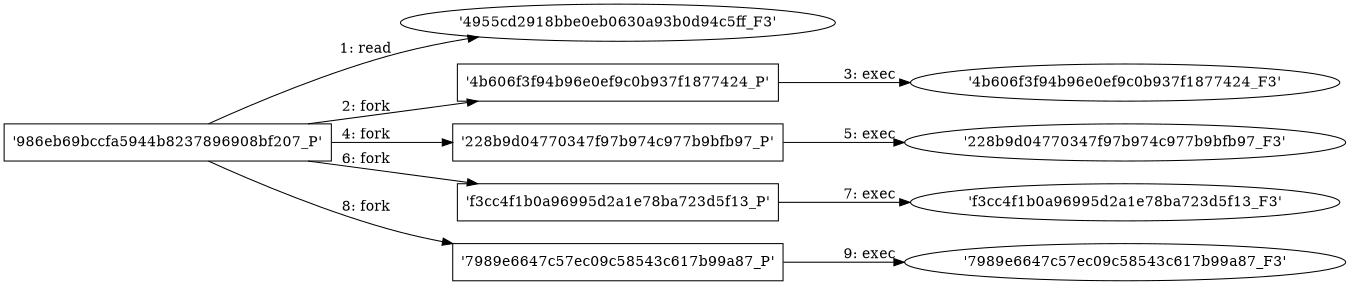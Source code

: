 digraph "D:\Learning\Paper\apt\基于CTI的攻击预警\Dataset\攻击图\ASGfromALLCTI\Can you spot the 6 signs of a scam.dot" {
rankdir="LR"
size="9"
fixedsize="false"
splines="true"
nodesep=0.3
ranksep=0
fontsize=10
overlap="scalexy"
engine= "neato"
	"'4955cd2918bbe0eb0630a93b0d94c5ff_F3'" [node_type=file shape=ellipse]
	"'986eb69bccfa5944b8237896908bf207_P'" [node_type=Process shape=box]
	"'986eb69bccfa5944b8237896908bf207_P'" -> "'4955cd2918bbe0eb0630a93b0d94c5ff_F3'" [label="1: read"]
	"'986eb69bccfa5944b8237896908bf207_P'" [node_type=Process shape=box]
	"'4b606f3f94b96e0ef9c0b937f1877424_P'" [node_type=Process shape=box]
	"'986eb69bccfa5944b8237896908bf207_P'" -> "'4b606f3f94b96e0ef9c0b937f1877424_P'" [label="2: fork"]
	"'4b606f3f94b96e0ef9c0b937f1877424_P'" [node_type=Process shape=box]
	"'4b606f3f94b96e0ef9c0b937f1877424_F3'" [node_type=File shape=ellipse]
	"'4b606f3f94b96e0ef9c0b937f1877424_P'" -> "'4b606f3f94b96e0ef9c0b937f1877424_F3'" [label="3: exec"]
	"'986eb69bccfa5944b8237896908bf207_P'" [node_type=Process shape=box]
	"'228b9d04770347f97b974c977b9bfb97_P'" [node_type=Process shape=box]
	"'986eb69bccfa5944b8237896908bf207_P'" -> "'228b9d04770347f97b974c977b9bfb97_P'" [label="4: fork"]
	"'228b9d04770347f97b974c977b9bfb97_P'" [node_type=Process shape=box]
	"'228b9d04770347f97b974c977b9bfb97_F3'" [node_type=File shape=ellipse]
	"'228b9d04770347f97b974c977b9bfb97_P'" -> "'228b9d04770347f97b974c977b9bfb97_F3'" [label="5: exec"]
	"'986eb69bccfa5944b8237896908bf207_P'" [node_type=Process shape=box]
	"'f3cc4f1b0a96995d2a1e78ba723d5f13_P'" [node_type=Process shape=box]
	"'986eb69bccfa5944b8237896908bf207_P'" -> "'f3cc4f1b0a96995d2a1e78ba723d5f13_P'" [label="6: fork"]
	"'f3cc4f1b0a96995d2a1e78ba723d5f13_P'" [node_type=Process shape=box]
	"'f3cc4f1b0a96995d2a1e78ba723d5f13_F3'" [node_type=File shape=ellipse]
	"'f3cc4f1b0a96995d2a1e78ba723d5f13_P'" -> "'f3cc4f1b0a96995d2a1e78ba723d5f13_F3'" [label="7: exec"]
	"'986eb69bccfa5944b8237896908bf207_P'" [node_type=Process shape=box]
	"'7989e6647c57ec09c58543c617b99a87_P'" [node_type=Process shape=box]
	"'986eb69bccfa5944b8237896908bf207_P'" -> "'7989e6647c57ec09c58543c617b99a87_P'" [label="8: fork"]
	"'7989e6647c57ec09c58543c617b99a87_P'" [node_type=Process shape=box]
	"'7989e6647c57ec09c58543c617b99a87_F3'" [node_type=File shape=ellipse]
	"'7989e6647c57ec09c58543c617b99a87_P'" -> "'7989e6647c57ec09c58543c617b99a87_F3'" [label="9: exec"]
}

